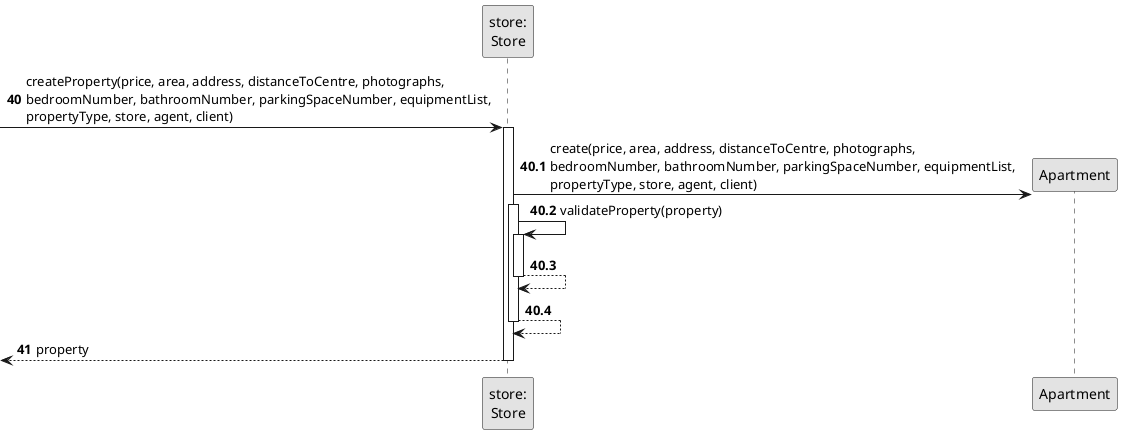 @startuml
skinparam monochrome true
skinparam packageStyle rectangle
skinparam shadowing false

autonumber 40

'hide footbox
participant "store:\nStore" as STR
participant "Apartment" as APROP


     -> STR: createProperty(price, area, address, distanceToCentre, photographs,\nbedroomNumber, bathroomNumber, parkingSpaceNumber, equipmentList,\npropertyType, store, agent, client)
                                                     activate STR

    autonumber 40.1
            STR -> APROP**: create(price, area, address, distanceToCentre, photographs,\nbedroomNumber, bathroomNumber, parkingSpaceNumber, equipmentList,\npropertyType, store, agent, client)
                                activate STR
                                    STR -> STR: validateProperty(property)
                                    activate STR
                                        STR --> STR
                                    deactivate STR
                                        STR --> STR
                                deactivate STR



    autonumber 41

    <-- STR  : property

    deactivate STR


@enduml